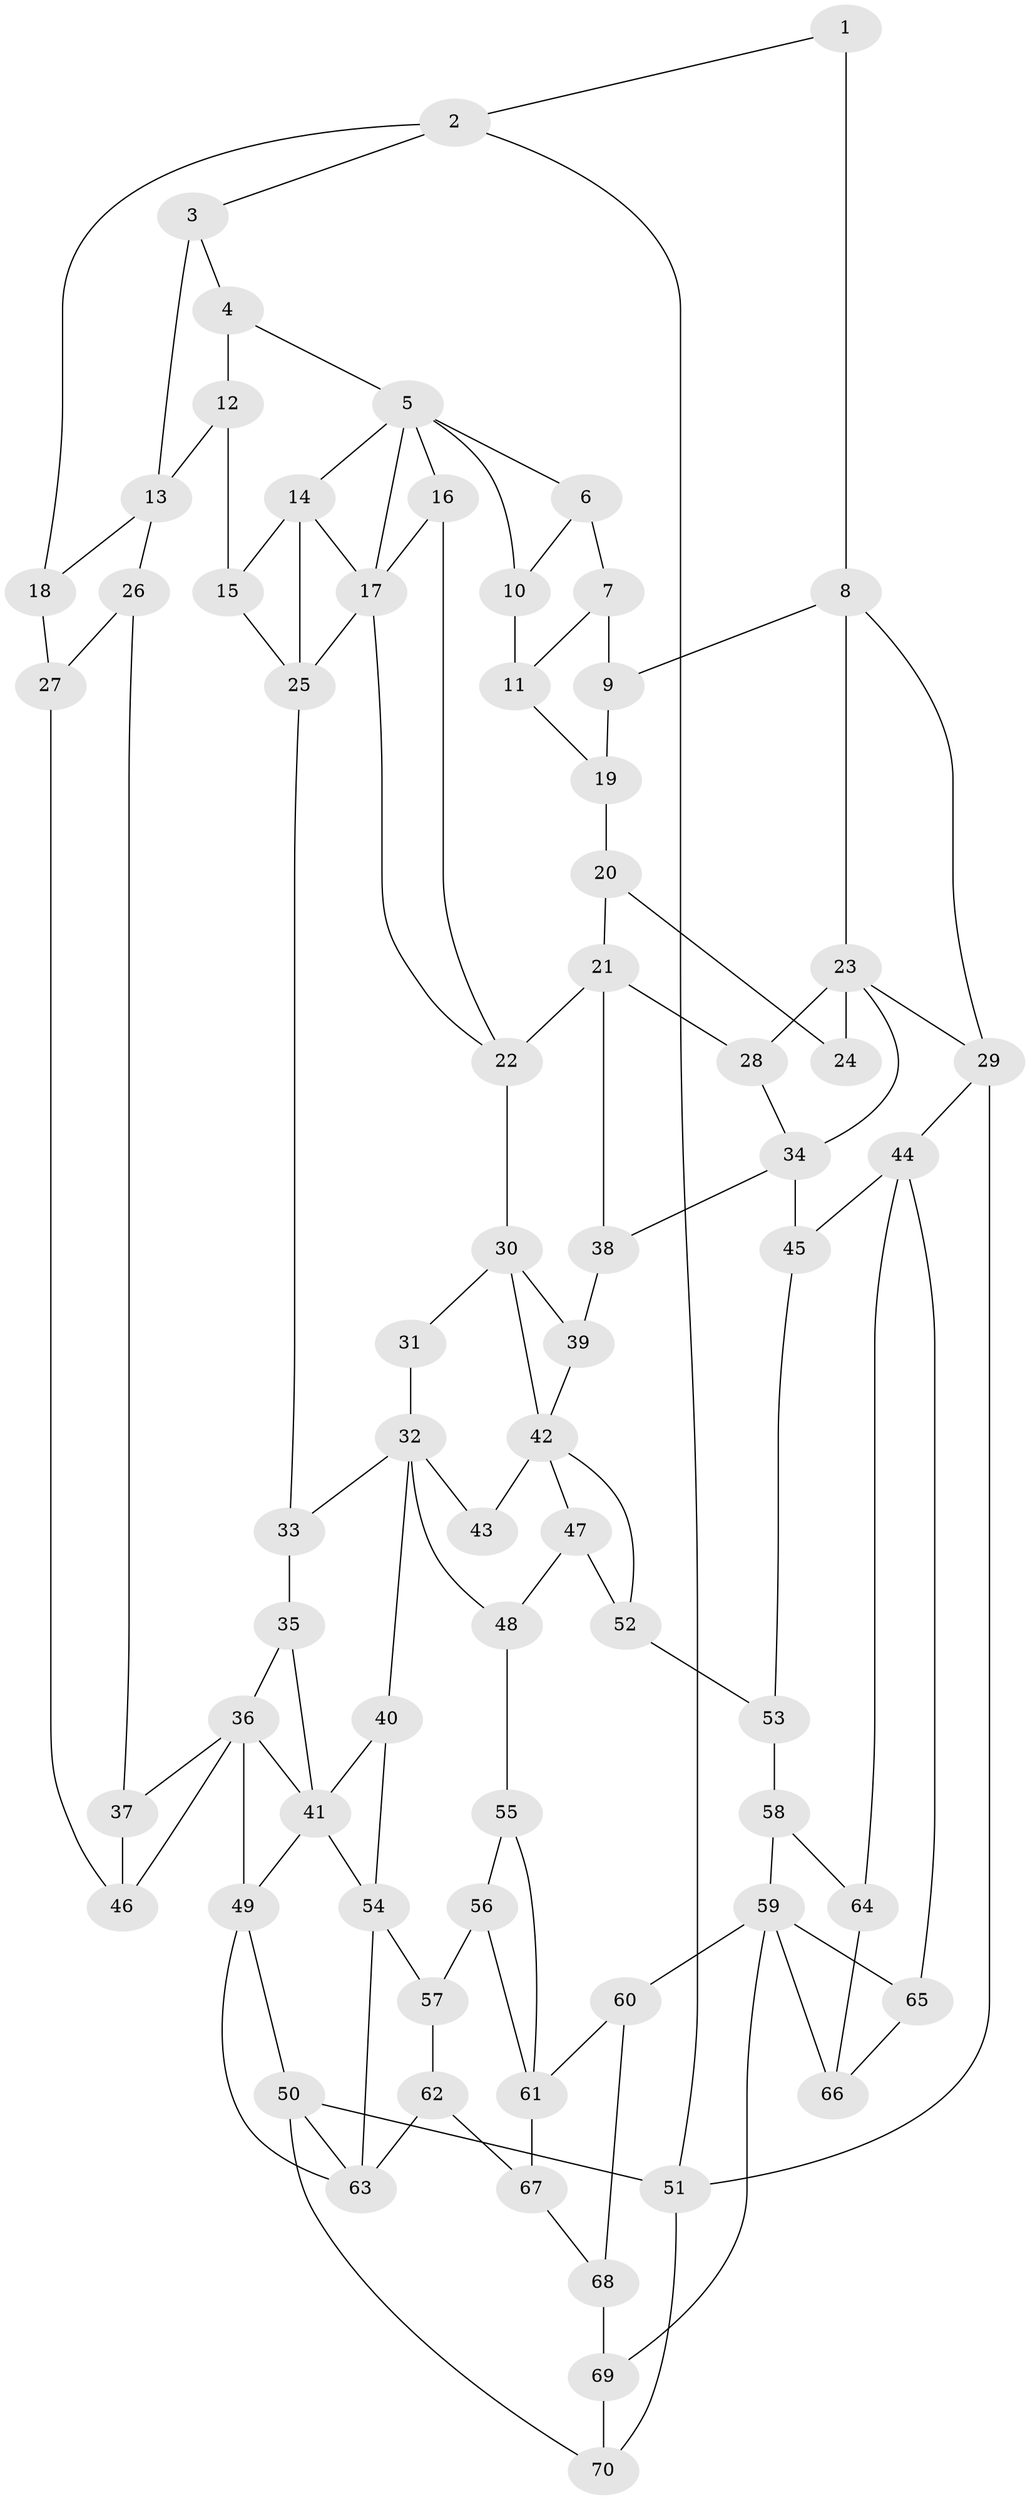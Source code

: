 // original degree distribution, {3: 0.014388489208633094, 6: 0.2446043165467626, 4: 0.26618705035971224, 5: 0.4748201438848921}
// Generated by graph-tools (version 1.1) at 2025/38/03/09/25 02:38:22]
// undirected, 70 vertices, 120 edges
graph export_dot {
graph [start="1"]
  node [color=gray90,style=filled];
  1;
  2;
  3;
  4;
  5;
  6;
  7;
  8;
  9;
  10;
  11;
  12;
  13;
  14;
  15;
  16;
  17;
  18;
  19;
  20;
  21;
  22;
  23;
  24;
  25;
  26;
  27;
  28;
  29;
  30;
  31;
  32;
  33;
  34;
  35;
  36;
  37;
  38;
  39;
  40;
  41;
  42;
  43;
  44;
  45;
  46;
  47;
  48;
  49;
  50;
  51;
  52;
  53;
  54;
  55;
  56;
  57;
  58;
  59;
  60;
  61;
  62;
  63;
  64;
  65;
  66;
  67;
  68;
  69;
  70;
  1 -- 2 [weight=1.0];
  1 -- 8 [weight=2.0];
  2 -- 3 [weight=1.0];
  2 -- 18 [weight=1.0];
  2 -- 51 [weight=1.0];
  3 -- 4 [weight=1.0];
  3 -- 13 [weight=2.0];
  4 -- 5 [weight=1.0];
  4 -- 12 [weight=1.0];
  5 -- 6 [weight=1.0];
  5 -- 10 [weight=1.0];
  5 -- 14 [weight=1.0];
  5 -- 16 [weight=1.0];
  5 -- 17 [weight=1.0];
  6 -- 7 [weight=1.0];
  6 -- 10 [weight=1.0];
  7 -- 9 [weight=1.0];
  7 -- 11 [weight=1.0];
  8 -- 9 [weight=1.0];
  8 -- 23 [weight=1.0];
  8 -- 29 [weight=2.0];
  9 -- 19 [weight=1.0];
  10 -- 11 [weight=1.0];
  11 -- 19 [weight=1.0];
  12 -- 13 [weight=2.0];
  12 -- 15 [weight=2.0];
  13 -- 18 [weight=1.0];
  13 -- 26 [weight=1.0];
  14 -- 15 [weight=3.0];
  14 -- 17 [weight=1.0];
  14 -- 25 [weight=1.0];
  15 -- 25 [weight=1.0];
  16 -- 17 [weight=1.0];
  16 -- 22 [weight=1.0];
  17 -- 22 [weight=1.0];
  17 -- 25 [weight=1.0];
  18 -- 27 [weight=1.0];
  19 -- 20 [weight=1.0];
  20 -- 21 [weight=1.0];
  20 -- 24 [weight=1.0];
  21 -- 22 [weight=2.0];
  21 -- 28 [weight=1.0];
  21 -- 38 [weight=1.0];
  22 -- 30 [weight=2.0];
  23 -- 24 [weight=2.0];
  23 -- 28 [weight=1.0];
  23 -- 29 [weight=1.0];
  23 -- 34 [weight=1.0];
  25 -- 33 [weight=1.0];
  26 -- 27 [weight=1.0];
  26 -- 37 [weight=1.0];
  27 -- 46 [weight=1.0];
  28 -- 34 [weight=1.0];
  29 -- 44 [weight=2.0];
  29 -- 51 [weight=1.0];
  30 -- 31 [weight=1.0];
  30 -- 39 [weight=1.0];
  30 -- 42 [weight=1.0];
  31 -- 32 [weight=2.0];
  32 -- 33 [weight=1.0];
  32 -- 40 [weight=1.0];
  32 -- 43 [weight=1.0];
  32 -- 48 [weight=1.0];
  33 -- 35 [weight=1.0];
  34 -- 38 [weight=1.0];
  34 -- 45 [weight=2.0];
  35 -- 36 [weight=1.0];
  35 -- 41 [weight=1.0];
  36 -- 37 [weight=1.0];
  36 -- 41 [weight=1.0];
  36 -- 46 [weight=1.0];
  36 -- 49 [weight=2.0];
  37 -- 46 [weight=1.0];
  38 -- 39 [weight=1.0];
  39 -- 42 [weight=1.0];
  40 -- 41 [weight=1.0];
  40 -- 54 [weight=1.0];
  41 -- 49 [weight=1.0];
  41 -- 54 [weight=1.0];
  42 -- 43 [weight=2.0];
  42 -- 47 [weight=1.0];
  42 -- 52 [weight=1.0];
  44 -- 45 [weight=2.0];
  44 -- 64 [weight=1.0];
  44 -- 65 [weight=1.0];
  45 -- 53 [weight=1.0];
  47 -- 48 [weight=1.0];
  47 -- 52 [weight=1.0];
  48 -- 55 [weight=1.0];
  49 -- 50 [weight=1.0];
  49 -- 63 [weight=1.0];
  50 -- 51 [weight=1.0];
  50 -- 63 [weight=2.0];
  50 -- 70 [weight=1.0];
  51 -- 70 [weight=1.0];
  52 -- 53 [weight=1.0];
  53 -- 58 [weight=1.0];
  54 -- 57 [weight=1.0];
  54 -- 63 [weight=1.0];
  55 -- 56 [weight=1.0];
  55 -- 61 [weight=1.0];
  56 -- 57 [weight=1.0];
  56 -- 61 [weight=1.0];
  57 -- 62 [weight=1.0];
  58 -- 59 [weight=1.0];
  58 -- 64 [weight=1.0];
  59 -- 60 [weight=1.0];
  59 -- 65 [weight=1.0];
  59 -- 66 [weight=2.0];
  59 -- 69 [weight=1.0];
  60 -- 61 [weight=1.0];
  60 -- 68 [weight=1.0];
  61 -- 67 [weight=1.0];
  62 -- 63 [weight=2.0];
  62 -- 67 [weight=1.0];
  64 -- 66 [weight=1.0];
  65 -- 66 [weight=1.0];
  67 -- 68 [weight=1.0];
  68 -- 69 [weight=1.0];
  69 -- 70 [weight=1.0];
}
